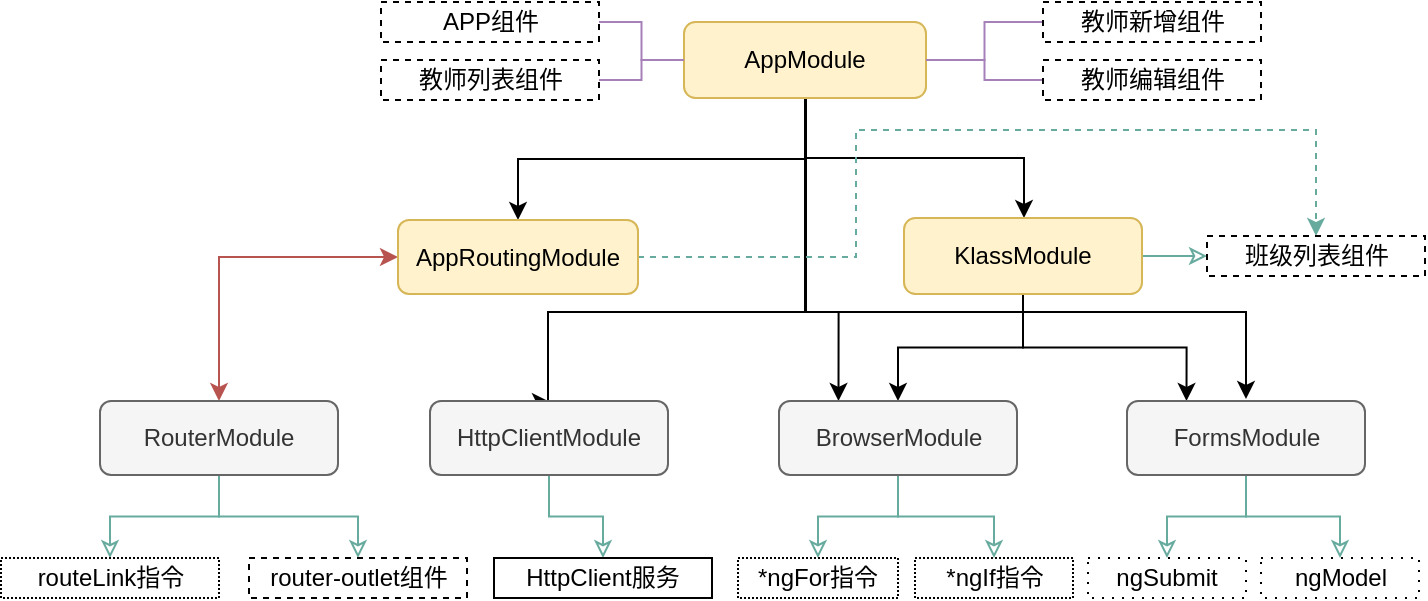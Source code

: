 <mxfile version="12.2.0" type="device" pages="1"><diagram id="BMfedBI4ZEUGkH9wN5Zz" name="Page-1"><mxGraphModel dx="1042" dy="521" grid="0" gridSize="10" guides="1" tooltips="1" connect="1" arrows="1" fold="1" page="1" pageScale="1" pageWidth="827" pageHeight="1169" math="0" shadow="0"><root><mxCell id="0"/><mxCell id="1" parent="0"/><mxCell id="oE55lyqd9uVy8EzxRTPs-5" style="edgeStyle=orthogonalEdgeStyle;rounded=0;orthogonalLoop=1;jettySize=auto;html=1;exitX=0.5;exitY=1;exitDx=0;exitDy=0;" edge="1" parent="1" source="oE55lyqd9uVy8EzxRTPs-1" target="oE55lyqd9uVy8EzxRTPs-2"><mxGeometry relative="1" as="geometry"/></mxCell><mxCell id="oE55lyqd9uVy8EzxRTPs-8" style="edgeStyle=orthogonalEdgeStyle;rounded=0;orthogonalLoop=1;jettySize=auto;html=1;exitX=0.5;exitY=1;exitDx=0;exitDy=0;" edge="1" parent="1" source="oE55lyqd9uVy8EzxRTPs-1" target="oE55lyqd9uVy8EzxRTPs-3"><mxGeometry relative="1" as="geometry"><Array as="points"><mxPoint x="414" y="178"/><mxPoint x="523" y="178"/></Array></mxGeometry></mxCell><mxCell id="oE55lyqd9uVy8EzxRTPs-22" style="edgeStyle=orthogonalEdgeStyle;rounded=0;orthogonalLoop=1;jettySize=auto;html=1;entryX=0.5;entryY=0;entryDx=0;entryDy=0;" edge="1" parent="1"><mxGeometry relative="1" as="geometry"><mxPoint x="414" y="148" as="sourcePoint"/><mxPoint x="286" y="300" as="targetPoint"/><Array as="points"><mxPoint x="414" y="255"/><mxPoint x="285" y="255"/></Array></mxGeometry></mxCell><mxCell id="oE55lyqd9uVy8EzxRTPs-25" style="edgeStyle=orthogonalEdgeStyle;rounded=0;orthogonalLoop=1;jettySize=auto;html=1;exitX=0.5;exitY=1;exitDx=0;exitDy=0;" edge="1" parent="1"><mxGeometry relative="1" as="geometry"><mxPoint x="414" y="147" as="sourcePoint"/><mxPoint x="634" y="298.5" as="targetPoint"/><Array as="points"><mxPoint x="414" y="255"/><mxPoint x="634" y="255"/></Array></mxGeometry></mxCell><mxCell id="oE55lyqd9uVy8EzxRTPs-27" style="edgeStyle=orthogonalEdgeStyle;rounded=0;orthogonalLoop=1;jettySize=auto;html=1;entryX=0.25;entryY=0;entryDx=0;entryDy=0;" edge="1" parent="1" source="oE55lyqd9uVy8EzxRTPs-1" target="oE55lyqd9uVy8EzxRTPs-14"><mxGeometry relative="1" as="geometry"><Array as="points"><mxPoint x="414" y="255"/><mxPoint x="430" y="255"/></Array></mxGeometry></mxCell><mxCell id="oE55lyqd9uVy8EzxRTPs-39" style="edgeStyle=orthogonalEdgeStyle;rounded=0;orthogonalLoop=1;jettySize=auto;html=1;entryX=0.5;entryY=0;entryDx=0;entryDy=0;endArrow=classic;endFill=1;strokeColor=#67AB9F;dashed=1;exitX=1;exitY=0.5;exitDx=0;exitDy=0;" edge="1" parent="1" source="oE55lyqd9uVy8EzxRTPs-2" target="oE55lyqd9uVy8EzxRTPs-28"><mxGeometry relative="1" as="geometry"><Array as="points"><mxPoint x="439" y="228"/><mxPoint x="439" y="164"/><mxPoint x="669" y="164"/></Array></mxGeometry></mxCell><mxCell id="oE55lyqd9uVy8EzxRTPs-1" value="AppModule" style="rounded=1;whiteSpace=wrap;html=1;fillColor=#fff2cc;strokeColor=#d6b656;" vertex="1" parent="1"><mxGeometry x="353" y="110" width="121" height="38" as="geometry"/></mxCell><mxCell id="oE55lyqd9uVy8EzxRTPs-9" style="edgeStyle=orthogonalEdgeStyle;rounded=0;orthogonalLoop=1;jettySize=auto;html=1;startArrow=classic;startFill=1;fillColor=#f8cecc;strokeColor=#b85450;" edge="1" parent="1" source="oE55lyqd9uVy8EzxRTPs-2" target="oE55lyqd9uVy8EzxRTPs-4"><mxGeometry relative="1" as="geometry"/></mxCell><mxCell id="oE55lyqd9uVy8EzxRTPs-2" value="AppRoutingModule" style="rounded=1;whiteSpace=wrap;html=1;fillColor=#fff2cc;strokeColor=#d6b656;" vertex="1" parent="1"><mxGeometry x="210" y="209" width="120" height="37" as="geometry"/></mxCell><mxCell id="oE55lyqd9uVy8EzxRTPs-20" style="edgeStyle=orthogonalEdgeStyle;rounded=0;orthogonalLoop=1;jettySize=auto;html=1;entryX=0.5;entryY=0;entryDx=0;entryDy=0;exitX=0.5;exitY=1;exitDx=0;exitDy=0;" edge="1" parent="1" source="oE55lyqd9uVy8EzxRTPs-3" target="oE55lyqd9uVy8EzxRTPs-14"><mxGeometry relative="1" as="geometry"/></mxCell><mxCell id="oE55lyqd9uVy8EzxRTPs-21" style="edgeStyle=orthogonalEdgeStyle;rounded=0;orthogonalLoop=1;jettySize=auto;html=1;entryX=0.25;entryY=0;entryDx=0;entryDy=0;" edge="1" parent="1" source="oE55lyqd9uVy8EzxRTPs-3" target="oE55lyqd9uVy8EzxRTPs-16"><mxGeometry relative="1" as="geometry"/></mxCell><mxCell id="oE55lyqd9uVy8EzxRTPs-60" style="edgeStyle=orthogonalEdgeStyle;rounded=0;orthogonalLoop=1;jettySize=auto;html=1;entryX=0;entryY=0.5;entryDx=0;entryDy=0;endArrow=classic;endFill=0;strokeColor=#67AB9F;" edge="1" parent="1" source="oE55lyqd9uVy8EzxRTPs-3" target="oE55lyqd9uVy8EzxRTPs-28"><mxGeometry relative="1" as="geometry"/></mxCell><mxCell id="oE55lyqd9uVy8EzxRTPs-3" value="KlassModule" style="rounded=1;whiteSpace=wrap;html=1;fillColor=#fff2cc;strokeColor=#d6b656;" vertex="1" parent="1"><mxGeometry x="463" y="208" width="119" height="38" as="geometry"/></mxCell><mxCell id="oE55lyqd9uVy8EzxRTPs-42" style="edgeStyle=orthogonalEdgeStyle;rounded=0;orthogonalLoop=1;jettySize=auto;html=1;entryX=0.5;entryY=0;entryDx=0;entryDy=0;endArrow=classic;endFill=0;strokeColor=#67AB9F;" edge="1" parent="1" source="oE55lyqd9uVy8EzxRTPs-4" target="oE55lyqd9uVy8EzxRTPs-40"><mxGeometry relative="1" as="geometry"/></mxCell><mxCell id="oE55lyqd9uVy8EzxRTPs-43" style="edgeStyle=orthogonalEdgeStyle;rounded=0;orthogonalLoop=1;jettySize=auto;html=1;entryX=0.5;entryY=0;entryDx=0;entryDy=0;endArrow=classic;endFill=0;strokeColor=#67AB9F;" edge="1" parent="1" source="oE55lyqd9uVy8EzxRTPs-4" target="oE55lyqd9uVy8EzxRTPs-41"><mxGeometry relative="1" as="geometry"/></mxCell><mxCell id="oE55lyqd9uVy8EzxRTPs-4" value="RouterModule" style="rounded=1;whiteSpace=wrap;html=1;fillColor=#f5f5f5;strokeColor=#666666;fontColor=#333333;" vertex="1" parent="1"><mxGeometry x="61" y="299.5" width="119" height="37" as="geometry"/></mxCell><mxCell id="oE55lyqd9uVy8EzxRTPs-49" style="edgeStyle=orthogonalEdgeStyle;rounded=0;orthogonalLoop=1;jettySize=auto;html=1;endArrow=classic;endFill=0;strokeColor=#67AB9F;" edge="1" parent="1" source="oE55lyqd9uVy8EzxRTPs-14" target="oE55lyqd9uVy8EzxRTPs-47"><mxGeometry relative="1" as="geometry"/></mxCell><mxCell id="oE55lyqd9uVy8EzxRTPs-50" style="edgeStyle=orthogonalEdgeStyle;rounded=0;orthogonalLoop=1;jettySize=auto;html=1;entryX=0.5;entryY=0;entryDx=0;entryDy=0;endArrow=classic;endFill=0;strokeColor=#67AB9F;" edge="1" parent="1" source="oE55lyqd9uVy8EzxRTPs-14" target="oE55lyqd9uVy8EzxRTPs-48"><mxGeometry relative="1" as="geometry"/></mxCell><mxCell id="oE55lyqd9uVy8EzxRTPs-14" value="BrowserModule" style="rounded=1;whiteSpace=wrap;html=1;fillColor=#f5f5f5;strokeColor=#666666;fontColor=#333333;" vertex="1" parent="1"><mxGeometry x="400.5" y="299.5" width="119" height="37" as="geometry"/></mxCell><mxCell id="oE55lyqd9uVy8EzxRTPs-46" style="edgeStyle=orthogonalEdgeStyle;rounded=0;orthogonalLoop=1;jettySize=auto;html=1;endArrow=classic;endFill=0;strokeColor=#67AB9F;" edge="1" parent="1" source="oE55lyqd9uVy8EzxRTPs-15" target="oE55lyqd9uVy8EzxRTPs-45"><mxGeometry relative="1" as="geometry"/></mxCell><mxCell id="oE55lyqd9uVy8EzxRTPs-15" value="HttpClientModule" style="rounded=1;whiteSpace=wrap;html=1;fillColor=#f5f5f5;strokeColor=#666666;fontColor=#333333;" vertex="1" parent="1"><mxGeometry x="226" y="299.5" width="119" height="37" as="geometry"/></mxCell><mxCell id="oE55lyqd9uVy8EzxRTPs-56" style="edgeStyle=orthogonalEdgeStyle;rounded=0;orthogonalLoop=1;jettySize=auto;html=1;entryX=0.5;entryY=0;entryDx=0;entryDy=0;endArrow=classic;endFill=0;strokeColor=#67AB9F;" edge="1" parent="1" source="oE55lyqd9uVy8EzxRTPs-16" target="oE55lyqd9uVy8EzxRTPs-51"><mxGeometry relative="1" as="geometry"/></mxCell><mxCell id="oE55lyqd9uVy8EzxRTPs-57" style="edgeStyle=orthogonalEdgeStyle;rounded=0;orthogonalLoop=1;jettySize=auto;html=1;entryX=0.5;entryY=0;entryDx=0;entryDy=0;endArrow=classic;endFill=0;strokeColor=#67AB9F;" edge="1" parent="1" source="oE55lyqd9uVy8EzxRTPs-16" target="oE55lyqd9uVy8EzxRTPs-52"><mxGeometry relative="1" as="geometry"/></mxCell><mxCell id="oE55lyqd9uVy8EzxRTPs-16" value="FormsModule" style="rounded=1;whiteSpace=wrap;html=1;fillColor=#f5f5f5;strokeColor=#666666;fontColor=#333333;" vertex="1" parent="1"><mxGeometry x="574.5" y="299.5" width="119" height="37" as="geometry"/></mxCell><mxCell id="oE55lyqd9uVy8EzxRTPs-28" value="班级列表组件" style="rounded=0;whiteSpace=wrap;html=1;dashed=1;" vertex="1" parent="1"><mxGeometry x="614.5" y="217" width="109" height="20" as="geometry"/></mxCell><mxCell id="oE55lyqd9uVy8EzxRTPs-37" style="edgeStyle=orthogonalEdgeStyle;rounded=0;orthogonalLoop=1;jettySize=auto;html=1;entryX=1;entryY=0.5;entryDx=0;entryDy=0;endArrow=none;endFill=0;strokeColor=#A680B8;" edge="1" parent="1" source="oE55lyqd9uVy8EzxRTPs-29" target="oE55lyqd9uVy8EzxRTPs-1"><mxGeometry relative="1" as="geometry"/></mxCell><mxCell id="oE55lyqd9uVy8EzxRTPs-29" value="教师新增组件" style="rounded=0;whiteSpace=wrap;html=1;dashed=1;" vertex="1" parent="1"><mxGeometry x="532.5" y="100" width="109" height="20" as="geometry"/></mxCell><mxCell id="oE55lyqd9uVy8EzxRTPs-36" style="edgeStyle=orthogonalEdgeStyle;rounded=0;orthogonalLoop=1;jettySize=auto;html=1;endArrow=none;endFill=0;strokeColor=#A680B8;" edge="1" parent="1" source="oE55lyqd9uVy8EzxRTPs-30" target="oE55lyqd9uVy8EzxRTPs-1"><mxGeometry relative="1" as="geometry"/></mxCell><mxCell id="oE55lyqd9uVy8EzxRTPs-30" value="教师列表组件" style="rounded=0;whiteSpace=wrap;html=1;dashed=1;" vertex="1" parent="1"><mxGeometry x="201.5" y="129" width="109" height="20" as="geometry"/></mxCell><mxCell id="oE55lyqd9uVy8EzxRTPs-35" style="edgeStyle=orthogonalEdgeStyle;rounded=0;orthogonalLoop=1;jettySize=auto;html=1;exitX=1;exitY=0.5;exitDx=0;exitDy=0;entryX=0;entryY=0.5;entryDx=0;entryDy=0;endArrow=none;endFill=0;strokeColor=#A680B8;" edge="1" parent="1" source="oE55lyqd9uVy8EzxRTPs-31" target="oE55lyqd9uVy8EzxRTPs-1"><mxGeometry relative="1" as="geometry"/></mxCell><mxCell id="oE55lyqd9uVy8EzxRTPs-31" value="APP组件" style="rounded=0;whiteSpace=wrap;html=1;dashed=1;" vertex="1" parent="1"><mxGeometry x="201.5" y="100" width="109" height="20" as="geometry"/></mxCell><mxCell id="oE55lyqd9uVy8EzxRTPs-38" style="edgeStyle=orthogonalEdgeStyle;rounded=0;orthogonalLoop=1;jettySize=auto;html=1;entryX=1;entryY=0.5;entryDx=0;entryDy=0;endArrow=none;endFill=0;strokeColor=#A680B8;" edge="1" parent="1" source="oE55lyqd9uVy8EzxRTPs-33" target="oE55lyqd9uVy8EzxRTPs-1"><mxGeometry relative="1" as="geometry"/></mxCell><mxCell id="oE55lyqd9uVy8EzxRTPs-33" value="教师编辑组件" style="rounded=0;whiteSpace=wrap;html=1;dashed=1;" vertex="1" parent="1"><mxGeometry x="532.5" y="129" width="109" height="20" as="geometry"/></mxCell><mxCell id="oE55lyqd9uVy8EzxRTPs-40" value="routeLink指令" style="rounded=0;whiteSpace=wrap;html=1;dashed=1;dashPattern=1 1;" vertex="1" parent="1"><mxGeometry x="11.5" y="378" width="109" height="20" as="geometry"/></mxCell><mxCell id="oE55lyqd9uVy8EzxRTPs-41" value="router-outlet组件" style="rounded=0;whiteSpace=wrap;html=1;dashed=1;" vertex="1" parent="1"><mxGeometry x="135.5" y="378" width="109" height="20" as="geometry"/></mxCell><mxCell id="oE55lyqd9uVy8EzxRTPs-45" value="HttpClient服务" style="rounded=0;whiteSpace=wrap;html=1;" vertex="1" parent="1"><mxGeometry x="258" y="378" width="109" height="20" as="geometry"/></mxCell><mxCell id="oE55lyqd9uVy8EzxRTPs-47" value="*ngFor指令" style="rounded=0;whiteSpace=wrap;html=1;dashed=1;dashPattern=1 1;" vertex="1" parent="1"><mxGeometry x="380" y="378" width="80" height="20" as="geometry"/></mxCell><mxCell id="oE55lyqd9uVy8EzxRTPs-48" value="*ngIf指令" style="rounded=0;whiteSpace=wrap;html=1;dashed=1;dashPattern=1 1;" vertex="1" parent="1"><mxGeometry x="468.5" y="378" width="79" height="20" as="geometry"/></mxCell><mxCell id="oE55lyqd9uVy8EzxRTPs-51" value="ngSubmit" style="rounded=0;whiteSpace=wrap;html=1;dashed=1;dashPattern=1 4;" vertex="1" parent="1"><mxGeometry x="555" y="378" width="79" height="20" as="geometry"/></mxCell><mxCell id="oE55lyqd9uVy8EzxRTPs-52" value="ngModel" style="rounded=0;whiteSpace=wrap;html=1;dashed=1;dashPattern=1 4;" vertex="1" parent="1"><mxGeometry x="641.5" y="378" width="79" height="20" as="geometry"/></mxCell></root></mxGraphModel></diagram></mxfile>